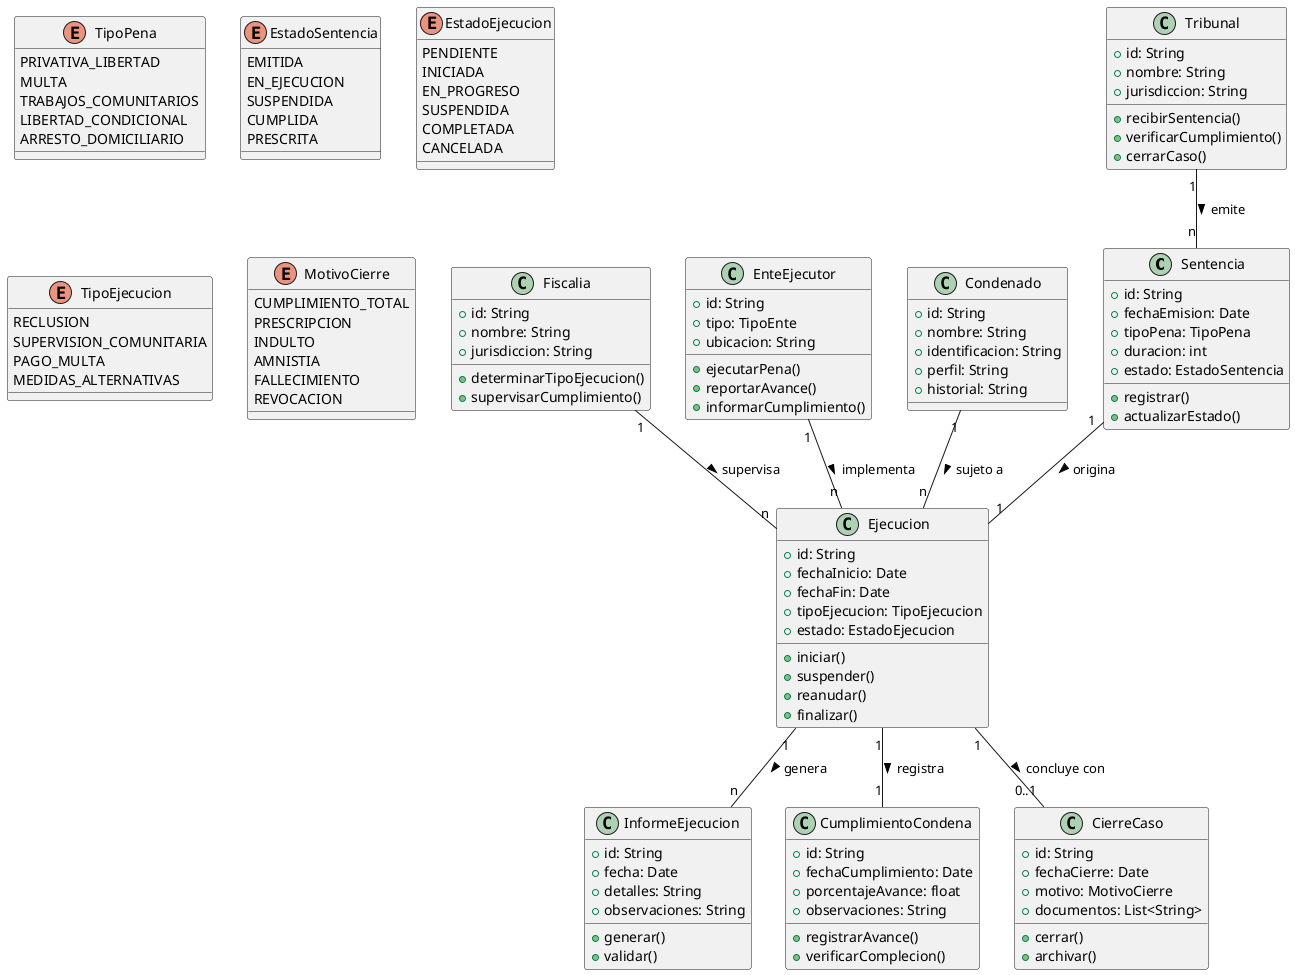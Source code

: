 @startuml Diagrama de Clases de Ejecución de Sentencia

class Sentencia {
  +id: String
  +fechaEmision: Date
  +tipoPena: TipoPena
  +duracion: int
  +estado: EstadoSentencia
  +registrar()
  +actualizarEstado()
}

class Ejecucion {
  +id: String
  +fechaInicio: Date
  +fechaFin: Date
  +tipoEjecucion: TipoEjecucion
  +estado: EstadoEjecucion
  +iniciar()
  +suspender()
  +reanudar()
  +finalizar()
}

class InformeEjecucion {
  +id: String
  +fecha: Date
  +detalles: String
  +observaciones: String
  +generar()
  +validar()
}

class CumplimientoCondena {
  +id: String
  +fechaCumplimiento: Date
  +porcentajeAvance: float
  +observaciones: String
  +registrarAvance()
  +verificarComplecion()
}

class CierreCaso {
  +id: String
  +fechaCierre: Date
  +motivo: MotivoCierre
  +documentos: List<String>
  +cerrar()
  +archivar()
}

class Tribunal {
  +id: String
  +nombre: String
  +jurisdiccion: String
  +recibirSentencia()
  +verificarCumplimiento()
  +cerrarCaso()
}

class Fiscalia {
  +id: String
  +nombre: String
  +jurisdiccion: String
  +determinarTipoEjecucion()
  +supervisarCumplimiento()
}

class EnteEjecutor {
  +id: String
  +tipo: TipoEnte
  +ubicacion: String
  +ejecutarPena()
  +reportarAvance()
  +informarCumplimiento()
}

class Condenado {
  +id: String
  +nombre: String
  +identificacion: String
  +perfil: String
  +historial: String
}

enum TipoPena {
  PRIVATIVA_LIBERTAD
  MULTA
  TRABAJOS_COMUNITARIOS
  LIBERTAD_CONDICIONAL
  ARRESTO_DOMICILIARIO
}

enum EstadoSentencia {
  EMITIDA
  EN_EJECUCION
  SUSPENDIDA
  CUMPLIDA
  PRESCRITA
}

enum EstadoEjecucion {
  PENDIENTE
  INICIADA
  EN_PROGRESO
  SUSPENDIDA
  COMPLETADA
  CANCELADA
}

enum TipoEjecucion {
  RECLUSION
  SUPERVISION_COMUNITARIA
  PAGO_MULTA
  MEDIDAS_ALTERNATIVAS
}

enum MotivoCierre {
  CUMPLIMIENTO_TOTAL
  PRESCRIPCION
  INDULTO
  AMNISTIA
  FALLECIMIENTO
  REVOCACION
}

Tribunal "1" -- "n" Sentencia : emite >
Fiscalia "1" -- "n" Ejecucion : supervisa >
EnteEjecutor "1" -- "n" Ejecucion : implementa >
Sentencia "1" -- "1" Ejecucion : origina >
Ejecucion "1" -- "n" InformeEjecucion : genera >
Ejecucion "1" -- "1" CumplimientoCondena : registra >
Ejecucion "1" -- "0..1" CierreCaso : concluye con >
Condenado "1" -- "n" Ejecucion : sujeto a >

@enduml